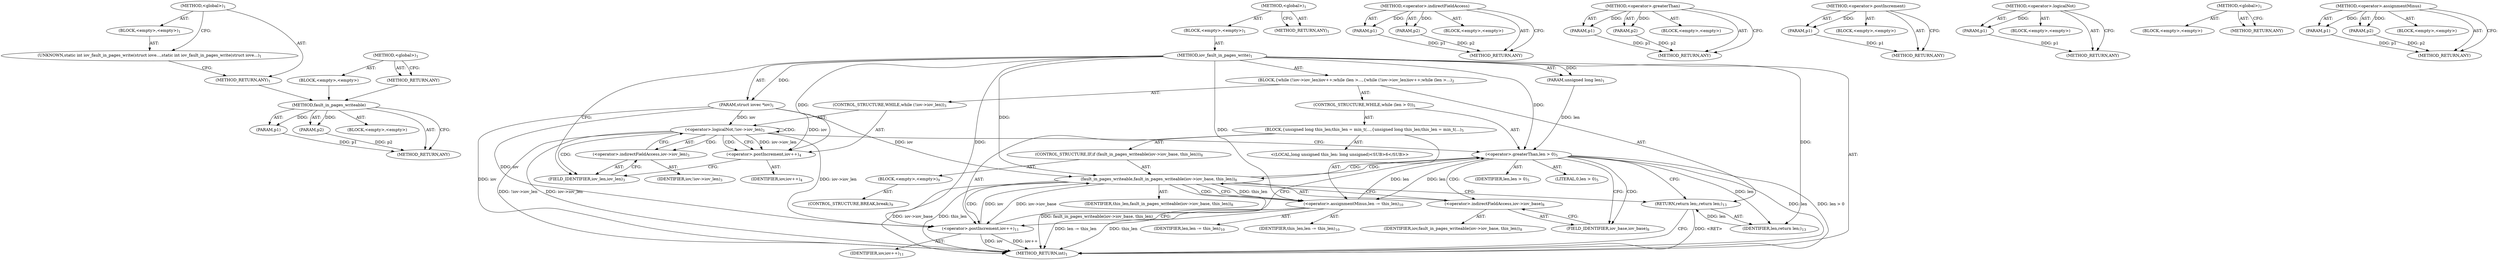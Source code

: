 digraph "&lt;global&gt;" {
vulnerable_79 [label=<(METHOD,fault_in_pages_writeable)>];
vulnerable_80 [label=<(PARAM,p1)>];
vulnerable_81 [label=<(PARAM,p2)>];
vulnerable_82 [label=<(BLOCK,&lt;empty&gt;,&lt;empty&gt;)>];
vulnerable_83 [label=<(METHOD_RETURN,ANY)>];
vulnerable_6 [label=<(METHOD,&lt;global&gt;)<SUB>1</SUB>>];
vulnerable_7 [label=<(BLOCK,&lt;empty&gt;,&lt;empty&gt;)<SUB>1</SUB>>];
vulnerable_8 [label=<(METHOD,iov_fault_in_pages_write)<SUB>1</SUB>>];
vulnerable_9 [label=<(PARAM,struct iovec *iov)<SUB>1</SUB>>];
vulnerable_10 [label=<(PARAM,unsigned long len)<SUB>1</SUB>>];
vulnerable_11 [label=<(BLOCK,{
	while (!iov-&gt;iov_len)
		iov++;
	while (len &gt;...,{
	while (!iov-&gt;iov_len)
		iov++;
	while (len &gt;...)<SUB>2</SUB>>];
vulnerable_12 [label=<(CONTROL_STRUCTURE,WHILE,while (!iov-&gt;iov_len))<SUB>3</SUB>>];
vulnerable_13 [label=<(&lt;operator&gt;.logicalNot,!iov-&gt;iov_len)<SUB>3</SUB>>];
vulnerable_14 [label=<(&lt;operator&gt;.indirectFieldAccess,iov-&gt;iov_len)<SUB>3</SUB>>];
vulnerable_15 [label=<(IDENTIFIER,iov,!iov-&gt;iov_len)<SUB>3</SUB>>];
vulnerable_16 [label=<(FIELD_IDENTIFIER,iov_len,iov_len)<SUB>3</SUB>>];
vulnerable_17 [label=<(&lt;operator&gt;.postIncrement,iov++)<SUB>4</SUB>>];
vulnerable_18 [label=<(IDENTIFIER,iov,iov++)<SUB>4</SUB>>];
vulnerable_19 [label=<(CONTROL_STRUCTURE,WHILE,while (len &gt; 0))<SUB>5</SUB>>];
vulnerable_20 [label=<(&lt;operator&gt;.greaterThan,len &gt; 0)<SUB>5</SUB>>];
vulnerable_21 [label=<(IDENTIFIER,len,len &gt; 0)<SUB>5</SUB>>];
vulnerable_22 [label=<(LITERAL,0,len &gt; 0)<SUB>5</SUB>>];
vulnerable_23 [label=<(BLOCK,{
		unsigned long this_len;
		this_len = min_t(...,{
		unsigned long this_len;
		this_len = min_t(...)<SUB>5</SUB>>];
vulnerable_24 [label="<(LOCAL,long unsigned this_len: long unsigned)<SUB>6</SUB>>"];
vulnerable_25 [label=<(CONTROL_STRUCTURE,IF,if (fault_in_pages_writeable(iov-&gt;iov_base, this_len)))<SUB>8</SUB>>];
vulnerable_26 [label=<(fault_in_pages_writeable,fault_in_pages_writeable(iov-&gt;iov_base, this_len))<SUB>8</SUB>>];
vulnerable_27 [label=<(&lt;operator&gt;.indirectFieldAccess,iov-&gt;iov_base)<SUB>8</SUB>>];
vulnerable_28 [label=<(IDENTIFIER,iov,fault_in_pages_writeable(iov-&gt;iov_base, this_len))<SUB>8</SUB>>];
vulnerable_29 [label=<(FIELD_IDENTIFIER,iov_base,iov_base)<SUB>8</SUB>>];
vulnerable_30 [label=<(IDENTIFIER,this_len,fault_in_pages_writeable(iov-&gt;iov_base, this_len))<SUB>8</SUB>>];
vulnerable_31 [label=<(BLOCK,&lt;empty&gt;,&lt;empty&gt;)<SUB>9</SUB>>];
vulnerable_32 [label=<(CONTROL_STRUCTURE,BREAK,break;)<SUB>9</SUB>>];
vulnerable_33 [label=<(&lt;operator&gt;.assignmentMinus,len -= this_len)<SUB>10</SUB>>];
vulnerable_34 [label=<(IDENTIFIER,len,len -= this_len)<SUB>10</SUB>>];
vulnerable_35 [label=<(IDENTIFIER,this_len,len -= this_len)<SUB>10</SUB>>];
vulnerable_36 [label=<(&lt;operator&gt;.postIncrement,iov++)<SUB>11</SUB>>];
vulnerable_37 [label=<(IDENTIFIER,iov,iov++)<SUB>11</SUB>>];
vulnerable_38 [label=<(RETURN,return len;,return len;)<SUB>13</SUB>>];
vulnerable_39 [label=<(IDENTIFIER,len,return len;)<SUB>13</SUB>>];
vulnerable_40 [label=<(METHOD_RETURN,int)<SUB>1</SUB>>];
vulnerable_42 [label=<(METHOD_RETURN,ANY)<SUB>1</SUB>>];
vulnerable_65 [label=<(METHOD,&lt;operator&gt;.indirectFieldAccess)>];
vulnerable_66 [label=<(PARAM,p1)>];
vulnerable_67 [label=<(PARAM,p2)>];
vulnerable_68 [label=<(BLOCK,&lt;empty&gt;,&lt;empty&gt;)>];
vulnerable_69 [label=<(METHOD_RETURN,ANY)>];
vulnerable_74 [label=<(METHOD,&lt;operator&gt;.greaterThan)>];
vulnerable_75 [label=<(PARAM,p1)>];
vulnerable_76 [label=<(PARAM,p2)>];
vulnerable_77 [label=<(BLOCK,&lt;empty&gt;,&lt;empty&gt;)>];
vulnerable_78 [label=<(METHOD_RETURN,ANY)>];
vulnerable_70 [label=<(METHOD,&lt;operator&gt;.postIncrement)>];
vulnerable_71 [label=<(PARAM,p1)>];
vulnerable_72 [label=<(BLOCK,&lt;empty&gt;,&lt;empty&gt;)>];
vulnerable_73 [label=<(METHOD_RETURN,ANY)>];
vulnerable_61 [label=<(METHOD,&lt;operator&gt;.logicalNot)>];
vulnerable_62 [label=<(PARAM,p1)>];
vulnerable_63 [label=<(BLOCK,&lt;empty&gt;,&lt;empty&gt;)>];
vulnerable_64 [label=<(METHOD_RETURN,ANY)>];
vulnerable_55 [label=<(METHOD,&lt;global&gt;)<SUB>1</SUB>>];
vulnerable_56 [label=<(BLOCK,&lt;empty&gt;,&lt;empty&gt;)>];
vulnerable_57 [label=<(METHOD_RETURN,ANY)>];
vulnerable_84 [label=<(METHOD,&lt;operator&gt;.assignmentMinus)>];
vulnerable_85 [label=<(PARAM,p1)>];
vulnerable_86 [label=<(PARAM,p2)>];
vulnerable_87 [label=<(BLOCK,&lt;empty&gt;,&lt;empty&gt;)>];
vulnerable_88 [label=<(METHOD_RETURN,ANY)>];
fixed_6 [label=<(METHOD,&lt;global&gt;)<SUB>1</SUB>>];
fixed_7 [label=<(BLOCK,&lt;empty&gt;,&lt;empty&gt;)<SUB>1</SUB>>];
fixed_8 [label=<(UNKNOWN,static int iov_fault_in_pages_write(struct iove...,static int iov_fault_in_pages_write(struct iove...)<SUB>1</SUB>>];
fixed_9 [label=<(METHOD_RETURN,ANY)<SUB>1</SUB>>];
fixed_14 [label=<(METHOD,&lt;global&gt;)<SUB>1</SUB>>];
fixed_15 [label=<(BLOCK,&lt;empty&gt;,&lt;empty&gt;)>];
fixed_16 [label=<(METHOD_RETURN,ANY)>];
vulnerable_79 -> vulnerable_80  [key=0, label="AST: "];
vulnerable_79 -> vulnerable_80  [key=1, label="DDG: "];
vulnerable_79 -> vulnerable_82  [key=0, label="AST: "];
vulnerable_79 -> vulnerable_81  [key=0, label="AST: "];
vulnerable_79 -> vulnerable_81  [key=1, label="DDG: "];
vulnerable_79 -> vulnerable_83  [key=0, label="AST: "];
vulnerable_79 -> vulnerable_83  [key=1, label="CFG: "];
vulnerable_80 -> vulnerable_83  [key=0, label="DDG: p1"];
vulnerable_81 -> vulnerable_83  [key=0, label="DDG: p2"];
vulnerable_6 -> vulnerable_7  [key=0, label="AST: "];
vulnerable_6 -> vulnerable_42  [key=0, label="AST: "];
vulnerable_6 -> vulnerable_42  [key=1, label="CFG: "];
vulnerable_7 -> vulnerable_8  [key=0, label="AST: "];
vulnerable_8 -> vulnerable_9  [key=0, label="AST: "];
vulnerable_8 -> vulnerable_9  [key=1, label="DDG: "];
vulnerable_8 -> vulnerable_10  [key=0, label="AST: "];
vulnerable_8 -> vulnerable_10  [key=1, label="DDG: "];
vulnerable_8 -> vulnerable_11  [key=0, label="AST: "];
vulnerable_8 -> vulnerable_40  [key=0, label="AST: "];
vulnerable_8 -> vulnerable_16  [key=0, label="CFG: "];
vulnerable_8 -> vulnerable_39  [key=0, label="DDG: "];
vulnerable_8 -> vulnerable_17  [key=0, label="DDG: "];
vulnerable_8 -> vulnerable_20  [key=0, label="DDG: "];
vulnerable_8 -> vulnerable_33  [key=0, label="DDG: "];
vulnerable_8 -> vulnerable_36  [key=0, label="DDG: "];
vulnerable_8 -> vulnerable_26  [key=0, label="DDG: "];
vulnerable_9 -> vulnerable_40  [key=0, label="DDG: iov"];
vulnerable_9 -> vulnerable_13  [key=0, label="DDG: iov"];
vulnerable_9 -> vulnerable_17  [key=0, label="DDG: iov"];
vulnerable_9 -> vulnerable_36  [key=0, label="DDG: iov"];
vulnerable_9 -> vulnerable_26  [key=0, label="DDG: iov"];
vulnerable_10 -> vulnerable_20  [key=0, label="DDG: len"];
vulnerable_11 -> vulnerable_12  [key=0, label="AST: "];
vulnerable_11 -> vulnerable_19  [key=0, label="AST: "];
vulnerable_11 -> vulnerable_38  [key=0, label="AST: "];
vulnerable_12 -> vulnerable_13  [key=0, label="AST: "];
vulnerable_12 -> vulnerable_17  [key=0, label="AST: "];
vulnerable_13 -> vulnerable_14  [key=0, label="AST: "];
vulnerable_13 -> vulnerable_14  [key=1, label="CDG: "];
vulnerable_13 -> vulnerable_17  [key=0, label="CFG: "];
vulnerable_13 -> vulnerable_17  [key=1, label="DDG: iov-&gt;iov_len"];
vulnerable_13 -> vulnerable_17  [key=2, label="CDG: "];
vulnerable_13 -> vulnerable_20  [key=0, label="CFG: "];
vulnerable_13 -> vulnerable_40  [key=0, label="DDG: iov-&gt;iov_len"];
vulnerable_13 -> vulnerable_40  [key=1, label="DDG: !iov-&gt;iov_len"];
vulnerable_13 -> vulnerable_36  [key=0, label="DDG: iov-&gt;iov_len"];
vulnerable_13 -> vulnerable_16  [key=0, label="CDG: "];
vulnerable_13 -> vulnerable_13  [key=0, label="CDG: "];
vulnerable_14 -> vulnerable_15  [key=0, label="AST: "];
vulnerable_14 -> vulnerable_16  [key=0, label="AST: "];
vulnerable_14 -> vulnerable_13  [key=0, label="CFG: "];
vulnerable_16 -> vulnerable_14  [key=0, label="CFG: "];
vulnerable_17 -> vulnerable_18  [key=0, label="AST: "];
vulnerable_17 -> vulnerable_16  [key=0, label="CFG: "];
vulnerable_19 -> vulnerable_20  [key=0, label="AST: "];
vulnerable_19 -> vulnerable_23  [key=0, label="AST: "];
vulnerable_20 -> vulnerable_21  [key=0, label="AST: "];
vulnerable_20 -> vulnerable_22  [key=0, label="AST: "];
vulnerable_20 -> vulnerable_29  [key=0, label="CFG: "];
vulnerable_20 -> vulnerable_29  [key=1, label="CDG: "];
vulnerable_20 -> vulnerable_38  [key=0, label="CFG: "];
vulnerable_20 -> vulnerable_40  [key=0, label="DDG: len"];
vulnerable_20 -> vulnerable_40  [key=1, label="DDG: len &gt; 0"];
vulnerable_20 -> vulnerable_39  [key=0, label="DDG: len"];
vulnerable_20 -> vulnerable_33  [key=0, label="DDG: len"];
vulnerable_20 -> vulnerable_26  [key=0, label="CDG: "];
vulnerable_20 -> vulnerable_27  [key=0, label="CDG: "];
vulnerable_23 -> vulnerable_24  [key=0, label="AST: "];
vulnerable_23 -> vulnerable_25  [key=0, label="AST: "];
vulnerable_23 -> vulnerable_33  [key=0, label="AST: "];
vulnerable_23 -> vulnerable_36  [key=0, label="AST: "];
vulnerable_25 -> vulnerable_26  [key=0, label="AST: "];
vulnerable_25 -> vulnerable_31  [key=0, label="AST: "];
vulnerable_26 -> vulnerable_27  [key=0, label="AST: "];
vulnerable_26 -> vulnerable_30  [key=0, label="AST: "];
vulnerable_26 -> vulnerable_38  [key=0, label="CFG: "];
vulnerable_26 -> vulnerable_33  [key=0, label="CFG: "];
vulnerable_26 -> vulnerable_33  [key=1, label="DDG: this_len"];
vulnerable_26 -> vulnerable_33  [key=2, label="CDG: "];
vulnerable_26 -> vulnerable_40  [key=0, label="DDG: iov-&gt;iov_base"];
vulnerable_26 -> vulnerable_40  [key=1, label="DDG: this_len"];
vulnerable_26 -> vulnerable_40  [key=2, label="DDG: fault_in_pages_writeable(iov-&gt;iov_base, this_len)"];
vulnerable_26 -> vulnerable_36  [key=0, label="DDG: iov-&gt;iov_base"];
vulnerable_26 -> vulnerable_36  [key=1, label="CDG: "];
vulnerable_26 -> vulnerable_20  [key=0, label="CDG: "];
vulnerable_27 -> vulnerable_28  [key=0, label="AST: "];
vulnerable_27 -> vulnerable_29  [key=0, label="AST: "];
vulnerable_27 -> vulnerable_26  [key=0, label="CFG: "];
vulnerable_29 -> vulnerable_27  [key=0, label="CFG: "];
vulnerable_31 -> vulnerable_32  [key=0, label="AST: "];
vulnerable_33 -> vulnerable_34  [key=0, label="AST: "];
vulnerable_33 -> vulnerable_35  [key=0, label="AST: "];
vulnerable_33 -> vulnerable_36  [key=0, label="CFG: "];
vulnerable_33 -> vulnerable_40  [key=0, label="DDG: this_len"];
vulnerable_33 -> vulnerable_40  [key=1, label="DDG: len -= this_len"];
vulnerable_33 -> vulnerable_20  [key=0, label="DDG: len"];
vulnerable_36 -> vulnerable_37  [key=0, label="AST: "];
vulnerable_36 -> vulnerable_20  [key=0, label="CFG: "];
vulnerable_36 -> vulnerable_40  [key=0, label="DDG: iov"];
vulnerable_36 -> vulnerable_40  [key=1, label="DDG: iov++"];
vulnerable_36 -> vulnerable_26  [key=0, label="DDG: iov"];
vulnerable_38 -> vulnerable_39  [key=0, label="AST: "];
vulnerable_38 -> vulnerable_40  [key=0, label="CFG: "];
vulnerable_38 -> vulnerable_40  [key=1, label="DDG: &lt;RET&gt;"];
vulnerable_39 -> vulnerable_38  [key=0, label="DDG: len"];
vulnerable_65 -> vulnerable_66  [key=0, label="AST: "];
vulnerable_65 -> vulnerable_66  [key=1, label="DDG: "];
vulnerable_65 -> vulnerable_68  [key=0, label="AST: "];
vulnerable_65 -> vulnerable_67  [key=0, label="AST: "];
vulnerable_65 -> vulnerable_67  [key=1, label="DDG: "];
vulnerable_65 -> vulnerable_69  [key=0, label="AST: "];
vulnerable_65 -> vulnerable_69  [key=1, label="CFG: "];
vulnerable_66 -> vulnerable_69  [key=0, label="DDG: p1"];
vulnerable_67 -> vulnerable_69  [key=0, label="DDG: p2"];
vulnerable_74 -> vulnerable_75  [key=0, label="AST: "];
vulnerable_74 -> vulnerable_75  [key=1, label="DDG: "];
vulnerable_74 -> vulnerable_77  [key=0, label="AST: "];
vulnerable_74 -> vulnerable_76  [key=0, label="AST: "];
vulnerable_74 -> vulnerable_76  [key=1, label="DDG: "];
vulnerable_74 -> vulnerable_78  [key=0, label="AST: "];
vulnerable_74 -> vulnerable_78  [key=1, label="CFG: "];
vulnerable_75 -> vulnerable_78  [key=0, label="DDG: p1"];
vulnerable_76 -> vulnerable_78  [key=0, label="DDG: p2"];
vulnerable_70 -> vulnerable_71  [key=0, label="AST: "];
vulnerable_70 -> vulnerable_71  [key=1, label="DDG: "];
vulnerable_70 -> vulnerable_72  [key=0, label="AST: "];
vulnerable_70 -> vulnerable_73  [key=0, label="AST: "];
vulnerable_70 -> vulnerable_73  [key=1, label="CFG: "];
vulnerable_71 -> vulnerable_73  [key=0, label="DDG: p1"];
vulnerable_61 -> vulnerable_62  [key=0, label="AST: "];
vulnerable_61 -> vulnerable_62  [key=1, label="DDG: "];
vulnerable_61 -> vulnerable_63  [key=0, label="AST: "];
vulnerable_61 -> vulnerable_64  [key=0, label="AST: "];
vulnerable_61 -> vulnerable_64  [key=1, label="CFG: "];
vulnerable_62 -> vulnerable_64  [key=0, label="DDG: p1"];
vulnerable_55 -> vulnerable_56  [key=0, label="AST: "];
vulnerable_55 -> vulnerable_57  [key=0, label="AST: "];
vulnerable_55 -> vulnerable_57  [key=1, label="CFG: "];
vulnerable_84 -> vulnerable_85  [key=0, label="AST: "];
vulnerable_84 -> vulnerable_85  [key=1, label="DDG: "];
vulnerable_84 -> vulnerable_87  [key=0, label="AST: "];
vulnerable_84 -> vulnerable_86  [key=0, label="AST: "];
vulnerable_84 -> vulnerable_86  [key=1, label="DDG: "];
vulnerable_84 -> vulnerable_88  [key=0, label="AST: "];
vulnerable_84 -> vulnerable_88  [key=1, label="CFG: "];
vulnerable_85 -> vulnerable_88  [key=0, label="DDG: p1"];
vulnerable_86 -> vulnerable_88  [key=0, label="DDG: p2"];
fixed_6 -> fixed_7  [key=0, label="AST: "];
fixed_6 -> fixed_9  [key=0, label="AST: "];
fixed_6 -> fixed_8  [key=0, label="CFG: "];
fixed_7 -> fixed_8  [key=0, label="AST: "];
fixed_8 -> fixed_9  [key=0, label="CFG: "];
fixed_9 -> vulnerable_79  [key=0];
fixed_14 -> fixed_15  [key=0, label="AST: "];
fixed_14 -> fixed_16  [key=0, label="AST: "];
fixed_14 -> fixed_16  [key=1, label="CFG: "];
fixed_15 -> vulnerable_79  [key=0];
fixed_16 -> vulnerable_79  [key=0];
}
